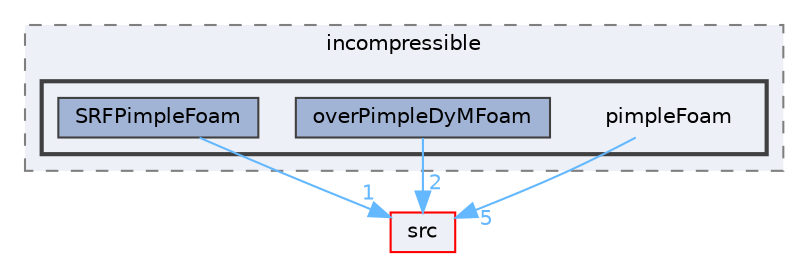 digraph "applications/solvers/incompressible/pimpleFoam"
{
 // LATEX_PDF_SIZE
  bgcolor="transparent";
  edge [fontname=Helvetica,fontsize=10,labelfontname=Helvetica,labelfontsize=10];
  node [fontname=Helvetica,fontsize=10,shape=box,height=0.2,width=0.4];
  compound=true
  subgraph clusterdir_2a80a7eee79ab677323c49fed47bf4a4 {
    graph [ bgcolor="#edf0f7", pencolor="grey50", label="incompressible", fontname=Helvetica,fontsize=10 style="filled,dashed", URL="dir_2a80a7eee79ab677323c49fed47bf4a4.html",tooltip=""]
  subgraph clusterdir_98e028252b14d2134a5971db69393518 {
    graph [ bgcolor="#edf0f7", pencolor="grey25", label="", fontname=Helvetica,fontsize=10 style="filled,bold", URL="dir_98e028252b14d2134a5971db69393518.html",tooltip=""]
    dir_98e028252b14d2134a5971db69393518 [shape=plaintext, label="pimpleFoam"];
  dir_8c2c042a8af26052eb1946e64c925890 [label="overPimpleDyMFoam", fillcolor="#a2b4d6", color="grey25", style="filled", URL="dir_8c2c042a8af26052eb1946e64c925890.html",tooltip=""];
  dir_0aa4825cd2d66c291e837ecfd80262a3 [label="SRFPimpleFoam", fillcolor="#a2b4d6", color="grey25", style="filled", URL="dir_0aa4825cd2d66c291e837ecfd80262a3.html",tooltip=""];
  }
  }
  dir_68267d1309a1af8e8297ef4c3efbcdba [label="src", fillcolor="#edf0f7", color="red", style="filled", URL="dir_68267d1309a1af8e8297ef4c3efbcdba.html",tooltip=""];
  dir_98e028252b14d2134a5971db69393518->dir_68267d1309a1af8e8297ef4c3efbcdba [headlabel="5", labeldistance=1.5 headhref="dir_002919_003729.html" href="dir_002919_003729.html" color="steelblue1" fontcolor="steelblue1"];
  dir_8c2c042a8af26052eb1946e64c925890->dir_68267d1309a1af8e8297ef4c3efbcdba [headlabel="2", labeldistance=1.5 headhref="dir_002748_003729.html" href="dir_002748_003729.html" color="steelblue1" fontcolor="steelblue1"];
  dir_0aa4825cd2d66c291e837ecfd80262a3->dir_68267d1309a1af8e8297ef4c3efbcdba [headlabel="1", labeldistance=1.5 headhref="dir_003735_003729.html" href="dir_003735_003729.html" color="steelblue1" fontcolor="steelblue1"];
}
